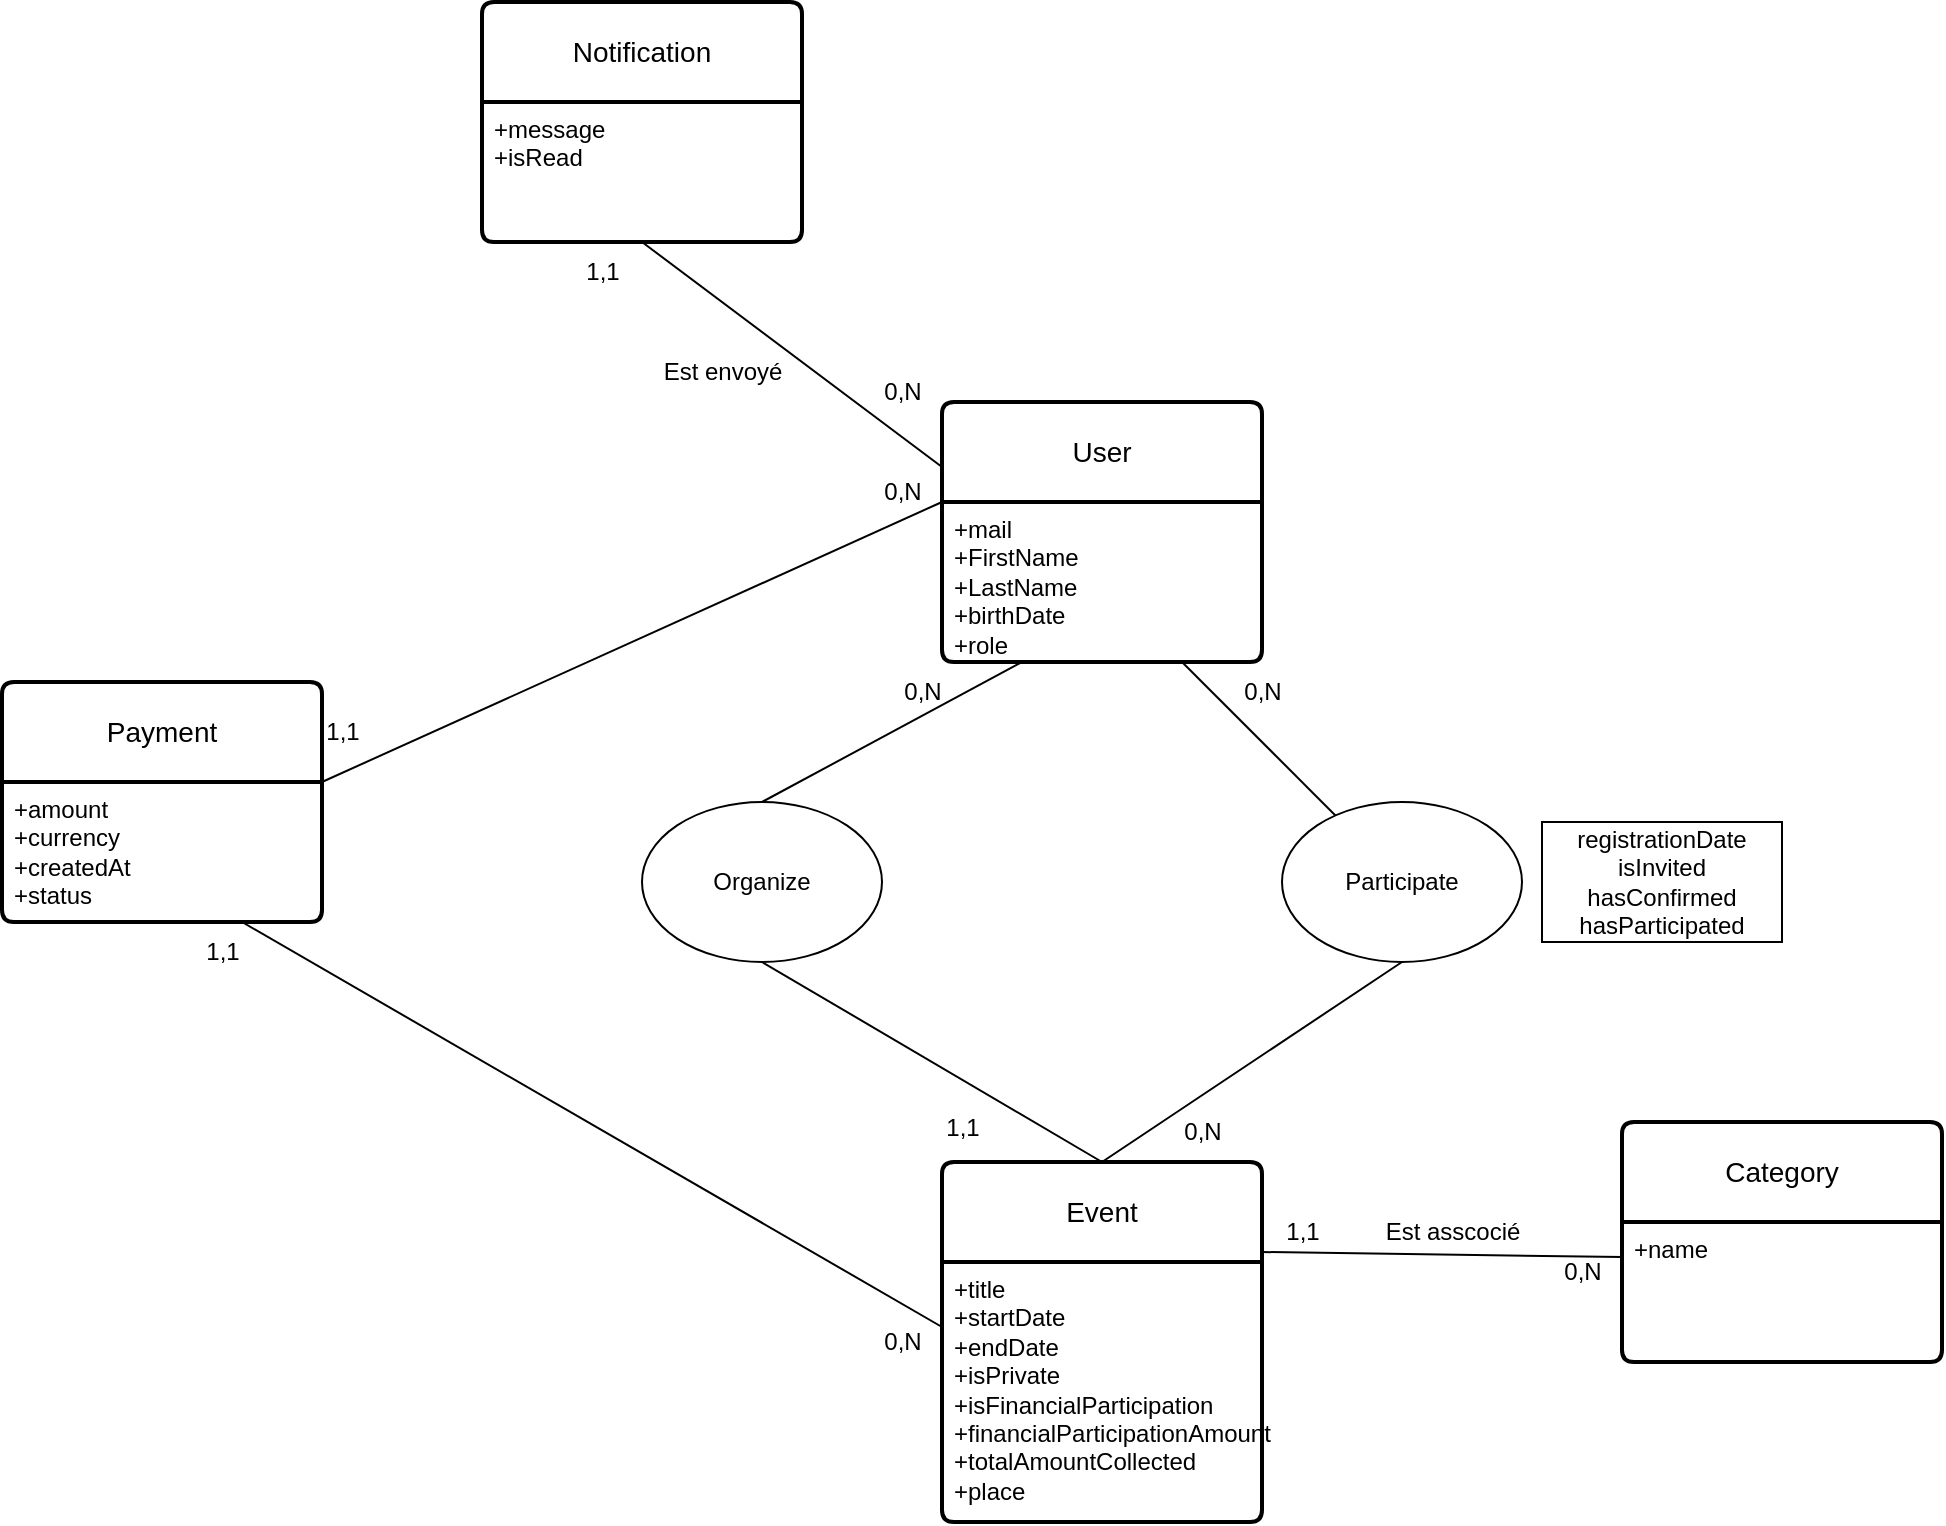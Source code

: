 <mxfile version="21.7.5" type="github">
  <diagram name="Page-1" id="ny8mHe50LhdjAiGDT042">
    <mxGraphModel dx="1646" dy="457" grid="1" gridSize="10" guides="1" tooltips="1" connect="1" arrows="1" fold="1" page="1" pageScale="1" pageWidth="827" pageHeight="1169" math="0" shadow="0">
      <root>
        <mxCell id="0" />
        <mxCell id="1" parent="0" />
        <mxCell id="IVAVn5q4s5NJCSCOK2Hs-2" value="User" style="swimlane;childLayout=stackLayout;horizontal=1;startSize=50;horizontalStack=0;rounded=1;fontSize=14;fontStyle=0;strokeWidth=2;resizeParent=0;resizeLast=1;shadow=0;dashed=0;align=center;arcSize=4;whiteSpace=wrap;html=1;" parent="1" vertex="1">
          <mxGeometry x="310" y="240" width="160" height="130" as="geometry">
            <mxRectangle x="310" y="240" width="70" height="50" as="alternateBounds" />
          </mxGeometry>
        </mxCell>
        <mxCell id="IVAVn5q4s5NJCSCOK2Hs-28" value="+mail&lt;br&gt;+FirstName&lt;br&gt;+LastName&lt;br&gt;+birthDate&lt;br&gt;+role" style="align=left;strokeColor=none;fillColor=none;spacingLeft=4;fontSize=12;verticalAlign=top;resizable=0;rotatable=0;part=1;html=1;" parent="IVAVn5q4s5NJCSCOK2Hs-2" vertex="1">
          <mxGeometry y="50" width="160" height="80" as="geometry" />
        </mxCell>
        <mxCell id="IVAVn5q4s5NJCSCOK2Hs-4" value="Event" style="swimlane;childLayout=stackLayout;horizontal=1;startSize=50;horizontalStack=0;rounded=1;fontSize=14;fontStyle=0;strokeWidth=2;resizeParent=0;resizeLast=1;shadow=0;dashed=0;align=center;arcSize=4;whiteSpace=wrap;html=1;" parent="1" vertex="1">
          <mxGeometry x="310" y="620" width="160" height="180" as="geometry" />
        </mxCell>
        <mxCell id="IVAVn5q4s5NJCSCOK2Hs-5" value="+title&lt;br&gt;+startDate&lt;br&gt;+endDate&lt;br&gt;+isPrivate&lt;br&gt;+isFinancialParticipation&lt;br&gt;+financialParticipationAmount&lt;br&gt;+totalAmountCollected&lt;br&gt;+place" style="align=left;strokeColor=none;fillColor=none;spacingLeft=4;fontSize=12;verticalAlign=top;resizable=0;rotatable=0;part=1;html=1;" parent="IVAVn5q4s5NJCSCOK2Hs-4" vertex="1">
          <mxGeometry y="50" width="160" height="130" as="geometry" />
        </mxCell>
        <mxCell id="IVAVn5q4s5NJCSCOK2Hs-6" value="Notification" style="swimlane;childLayout=stackLayout;horizontal=1;startSize=50;horizontalStack=0;rounded=1;fontSize=14;fontStyle=0;strokeWidth=2;resizeParent=0;resizeLast=1;shadow=0;dashed=0;align=center;arcSize=4;whiteSpace=wrap;html=1;" parent="1" vertex="1">
          <mxGeometry x="80" y="40" width="160" height="120" as="geometry" />
        </mxCell>
        <mxCell id="IVAVn5q4s5NJCSCOK2Hs-7" value="+message&lt;br&gt;+isRead" style="align=left;strokeColor=none;fillColor=none;spacingLeft=4;fontSize=12;verticalAlign=top;resizable=0;rotatable=0;part=1;html=1;" parent="IVAVn5q4s5NJCSCOK2Hs-6" vertex="1">
          <mxGeometry y="50" width="160" height="70" as="geometry" />
        </mxCell>
        <mxCell id="IVAVn5q4s5NJCSCOK2Hs-8" value="Payment" style="swimlane;childLayout=stackLayout;horizontal=1;startSize=50;horizontalStack=0;rounded=1;fontSize=14;fontStyle=0;strokeWidth=2;resizeParent=0;resizeLast=1;shadow=0;dashed=0;align=center;arcSize=4;whiteSpace=wrap;html=1;" parent="1" vertex="1">
          <mxGeometry x="-160" y="380" width="160" height="120" as="geometry" />
        </mxCell>
        <mxCell id="IVAVn5q4s5NJCSCOK2Hs-9" value="+amount&lt;br&gt;+currency&lt;br&gt;+createdAt&lt;br&gt;+status&lt;br&gt;" style="align=left;strokeColor=none;fillColor=none;spacingLeft=4;fontSize=12;verticalAlign=top;resizable=0;rotatable=0;part=1;html=1;" parent="IVAVn5q4s5NJCSCOK2Hs-8" vertex="1">
          <mxGeometry y="50" width="160" height="70" as="geometry" />
        </mxCell>
        <mxCell id="IVAVn5q4s5NJCSCOK2Hs-12" value="Category" style="swimlane;childLayout=stackLayout;horizontal=1;startSize=50;horizontalStack=0;rounded=1;fontSize=14;fontStyle=0;strokeWidth=2;resizeParent=0;resizeLast=1;shadow=0;dashed=0;align=center;arcSize=4;whiteSpace=wrap;html=1;" parent="1" vertex="1">
          <mxGeometry x="650" y="600" width="160" height="120" as="geometry" />
        </mxCell>
        <mxCell id="IVAVn5q4s5NJCSCOK2Hs-13" value="+name" style="align=left;strokeColor=none;fillColor=none;spacingLeft=4;fontSize=12;verticalAlign=top;resizable=0;rotatable=0;part=1;html=1;" parent="IVAVn5q4s5NJCSCOK2Hs-12" vertex="1">
          <mxGeometry y="50" width="160" height="70" as="geometry" />
        </mxCell>
        <mxCell id="IVAVn5q4s5NJCSCOK2Hs-14" value="Participate" style="ellipse;whiteSpace=wrap;html=1;" parent="1" vertex="1">
          <mxGeometry x="480" y="440" width="120" height="80" as="geometry" />
        </mxCell>
        <mxCell id="IVAVn5q4s5NJCSCOK2Hs-23" value="" style="endArrow=none;html=1;rounded=0;entryX=1;entryY=0;entryDx=0;entryDy=0;exitX=0;exitY=0;exitDx=0;exitDy=0;" parent="1" source="IVAVn5q4s5NJCSCOK2Hs-28" target="IVAVn5q4s5NJCSCOK2Hs-9" edge="1">
          <mxGeometry width="50" height="50" relative="1" as="geometry">
            <mxPoint x="390" y="360" as="sourcePoint" />
            <mxPoint x="440" y="260" as="targetPoint" />
          </mxGeometry>
        </mxCell>
        <mxCell id="IVAVn5q4s5NJCSCOK2Hs-27" value="" style="endArrow=none;html=1;rounded=0;entryX=0.5;entryY=1;entryDx=0;entryDy=0;exitX=0;exitY=0.25;exitDx=0;exitDy=0;" parent="1" source="IVAVn5q4s5NJCSCOK2Hs-2" target="IVAVn5q4s5NJCSCOK2Hs-7" edge="1">
          <mxGeometry width="50" height="50" relative="1" as="geometry">
            <mxPoint x="300" y="310" as="sourcePoint" />
            <mxPoint x="440" y="260" as="targetPoint" />
          </mxGeometry>
        </mxCell>
        <mxCell id="IVAVn5q4s5NJCSCOK2Hs-29" value="1,1" style="text;html=1;align=center;verticalAlign=middle;resizable=0;points=[];autosize=1;strokeColor=none;fillColor=none;" parent="1" vertex="1">
          <mxGeometry x="120" y="160" width="40" height="30" as="geometry" />
        </mxCell>
        <mxCell id="IVAVn5q4s5NJCSCOK2Hs-30" value="0,N" style="text;html=1;align=center;verticalAlign=middle;resizable=0;points=[];autosize=1;strokeColor=none;fillColor=none;" parent="1" vertex="1">
          <mxGeometry x="270" y="270" width="40" height="30" as="geometry" />
        </mxCell>
        <mxCell id="IVAVn5q4s5NJCSCOK2Hs-31" value="0,N" style="text;html=1;align=center;verticalAlign=middle;resizable=0;points=[];autosize=1;strokeColor=none;fillColor=none;" parent="1" vertex="1">
          <mxGeometry x="270" y="220" width="40" height="30" as="geometry" />
        </mxCell>
        <mxCell id="IVAVn5q4s5NJCSCOK2Hs-32" value="1,1" style="text;html=1;align=center;verticalAlign=middle;resizable=0;points=[];autosize=1;strokeColor=none;fillColor=none;" parent="1" vertex="1">
          <mxGeometry x="-10" y="390" width="40" height="30" as="geometry" />
        </mxCell>
        <mxCell id="IVAVn5q4s5NJCSCOK2Hs-33" value="" style="endArrow=none;html=1;rounded=0;" parent="1" source="IVAVn5q4s5NJCSCOK2Hs-14" target="IVAVn5q4s5NJCSCOK2Hs-28" edge="1">
          <mxGeometry width="50" height="50" relative="1" as="geometry">
            <mxPoint x="390" y="410" as="sourcePoint" />
            <mxPoint x="540" y="340" as="targetPoint" />
          </mxGeometry>
        </mxCell>
        <mxCell id="IVAVn5q4s5NJCSCOK2Hs-34" value="0,N" style="text;html=1;align=center;verticalAlign=middle;resizable=0;points=[];autosize=1;strokeColor=none;fillColor=none;" parent="1" vertex="1">
          <mxGeometry x="450" y="370" width="40" height="30" as="geometry" />
        </mxCell>
        <mxCell id="IVAVn5q4s5NJCSCOK2Hs-35" value="" style="endArrow=none;html=1;rounded=0;exitX=0.5;exitY=1;exitDx=0;exitDy=0;entryX=0.5;entryY=0;entryDx=0;entryDy=0;" parent="1" source="IVAVn5q4s5NJCSCOK2Hs-14" target="IVAVn5q4s5NJCSCOK2Hs-4" edge="1">
          <mxGeometry width="50" height="50" relative="1" as="geometry">
            <mxPoint x="390" y="510" as="sourcePoint" />
            <mxPoint x="440" y="460" as="targetPoint" />
          </mxGeometry>
        </mxCell>
        <mxCell id="IVAVn5q4s5NJCSCOK2Hs-36" value="0,N" style="text;html=1;align=center;verticalAlign=middle;resizable=0;points=[];autosize=1;strokeColor=none;fillColor=none;" parent="1" vertex="1">
          <mxGeometry x="420" y="590" width="40" height="30" as="geometry" />
        </mxCell>
        <mxCell id="IVAVn5q4s5NJCSCOK2Hs-40" value="" style="endArrow=none;html=1;rounded=0;entryX=1;entryY=0.25;entryDx=0;entryDy=0;exitX=0;exitY=0.25;exitDx=0;exitDy=0;" parent="1" source="IVAVn5q4s5NJCSCOK2Hs-13" target="IVAVn5q4s5NJCSCOK2Hs-4" edge="1">
          <mxGeometry width="50" height="50" relative="1" as="geometry">
            <mxPoint x="390" y="710" as="sourcePoint" />
            <mxPoint x="440" y="660" as="targetPoint" />
          </mxGeometry>
        </mxCell>
        <mxCell id="IVAVn5q4s5NJCSCOK2Hs-41" value="1,1" style="text;html=1;align=center;verticalAlign=middle;resizable=0;points=[];autosize=1;strokeColor=none;fillColor=none;" parent="1" vertex="1">
          <mxGeometry x="470" y="640" width="40" height="30" as="geometry" />
        </mxCell>
        <mxCell id="IVAVn5q4s5NJCSCOK2Hs-42" value="0,N" style="text;html=1;align=center;verticalAlign=middle;resizable=0;points=[];autosize=1;strokeColor=none;fillColor=none;" parent="1" vertex="1">
          <mxGeometry x="610" y="660" width="40" height="30" as="geometry" />
        </mxCell>
        <mxCell id="IVAVn5q4s5NJCSCOK2Hs-43" value="registrationDate&lt;br&gt;isInvited&lt;br&gt;hasConfirmed&lt;br&gt;hasParticipated" style="rounded=0;whiteSpace=wrap;html=1;" parent="1" vertex="1">
          <mxGeometry x="610" y="450" width="120" height="60" as="geometry" />
        </mxCell>
        <mxCell id="IVAVn5q4s5NJCSCOK2Hs-45" value="Est envoyé" style="text;html=1;align=center;verticalAlign=middle;resizable=0;points=[];autosize=1;strokeColor=none;fillColor=none;" parent="1" vertex="1">
          <mxGeometry x="160" y="210" width="80" height="30" as="geometry" />
        </mxCell>
        <mxCell id="IVAVn5q4s5NJCSCOK2Hs-46" value="Est asscocié" style="text;html=1;align=center;verticalAlign=middle;resizable=0;points=[];autosize=1;strokeColor=none;fillColor=none;" parent="1" vertex="1">
          <mxGeometry x="520" y="640" width="90" height="30" as="geometry" />
        </mxCell>
        <mxCell id="ijcYBJyfvpfQRgJwJklz-2" value="Organize" style="ellipse;whiteSpace=wrap;html=1;" vertex="1" parent="1">
          <mxGeometry x="160" y="440" width="120" height="80" as="geometry" />
        </mxCell>
        <mxCell id="ijcYBJyfvpfQRgJwJklz-3" value="" style="endArrow=none;html=1;rounded=0;exitX=0.5;exitY=0;exitDx=0;exitDy=0;entryX=0.25;entryY=1;entryDx=0;entryDy=0;" edge="1" parent="1" source="ijcYBJyfvpfQRgJwJklz-2" target="IVAVn5q4s5NJCSCOK2Hs-28">
          <mxGeometry width="50" height="50" relative="1" as="geometry">
            <mxPoint x="75" y="420" as="sourcePoint" />
            <mxPoint x="240" y="340" as="targetPoint" />
          </mxGeometry>
        </mxCell>
        <mxCell id="ijcYBJyfvpfQRgJwJklz-4" value="" style="endArrow=none;html=1;rounded=0;exitX=0.5;exitY=1;exitDx=0;exitDy=0;entryX=0.5;entryY=0;entryDx=0;entryDy=0;" edge="1" parent="1" source="ijcYBJyfvpfQRgJwJklz-2" target="IVAVn5q4s5NJCSCOK2Hs-4">
          <mxGeometry width="50" height="50" relative="1" as="geometry">
            <mxPoint x="75" y="520" as="sourcePoint" />
            <mxPoint x="75" y="630" as="targetPoint" />
          </mxGeometry>
        </mxCell>
        <mxCell id="ijcYBJyfvpfQRgJwJklz-5" value="1,1" style="text;html=1;align=center;verticalAlign=middle;resizable=0;points=[];autosize=1;strokeColor=none;fillColor=none;" vertex="1" parent="1">
          <mxGeometry x="300" y="588" width="40" height="30" as="geometry" />
        </mxCell>
        <mxCell id="ijcYBJyfvpfQRgJwJklz-6" value="0,N" style="text;html=1;align=center;verticalAlign=middle;resizable=0;points=[];autosize=1;strokeColor=none;fillColor=none;" vertex="1" parent="1">
          <mxGeometry x="280" y="370" width="40" height="30" as="geometry" />
        </mxCell>
        <mxCell id="ijcYBJyfvpfQRgJwJklz-9" value="" style="endArrow=none;html=1;rounded=0;exitX=0;exitY=0.25;exitDx=0;exitDy=0;" edge="1" parent="1" source="IVAVn5q4s5NJCSCOK2Hs-5">
          <mxGeometry width="50" height="50" relative="1" as="geometry">
            <mxPoint x="-90" y="550" as="sourcePoint" />
            <mxPoint x="-40" y="500" as="targetPoint" />
          </mxGeometry>
        </mxCell>
        <mxCell id="ijcYBJyfvpfQRgJwJklz-10" value="0,N" style="text;html=1;align=center;verticalAlign=middle;resizable=0;points=[];autosize=1;strokeColor=none;fillColor=none;" vertex="1" parent="1">
          <mxGeometry x="270" y="695" width="40" height="30" as="geometry" />
        </mxCell>
        <mxCell id="ijcYBJyfvpfQRgJwJklz-12" value="1,1" style="text;html=1;align=center;verticalAlign=middle;resizable=0;points=[];autosize=1;strokeColor=none;fillColor=none;" vertex="1" parent="1">
          <mxGeometry x="-70" y="500" width="40" height="30" as="geometry" />
        </mxCell>
      </root>
    </mxGraphModel>
  </diagram>
</mxfile>

